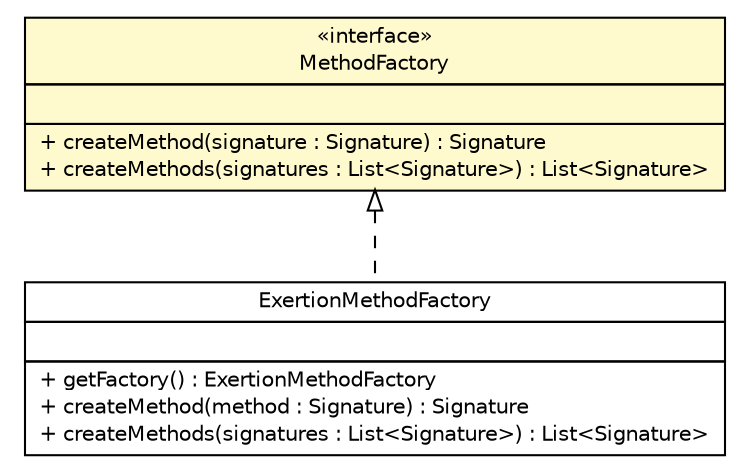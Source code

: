 #!/usr/local/bin/dot
#
# Class diagram 
# Generated by UMLGraph version R5_6 (http://www.umlgraph.org/)
#

digraph G {
	edge [fontname="Helvetica",fontsize=10,labelfontname="Helvetica",labelfontsize=10];
	node [fontname="Helvetica",fontsize=10,shape=plaintext];
	nodesep=0.25;
	ranksep=0.5;
	// sorcer.core.signature.MethodFactory
	c204751 [label=<<table title="sorcer.core.signature.MethodFactory" border="0" cellborder="1" cellspacing="0" cellpadding="2" port="p" bgcolor="lemonChiffon" href="./MethodFactory.html">
		<tr><td><table border="0" cellspacing="0" cellpadding="1">
<tr><td align="center" balign="center"> &#171;interface&#187; </td></tr>
<tr><td align="center" balign="center"> MethodFactory </td></tr>
		</table></td></tr>
		<tr><td><table border="0" cellspacing="0" cellpadding="1">
<tr><td align="left" balign="left">  </td></tr>
		</table></td></tr>
		<tr><td><table border="0" cellspacing="0" cellpadding="1">
<tr><td align="left" balign="left"> + createMethod(signature : Signature) : Signature </td></tr>
<tr><td align="left" balign="left"> + createMethods(signatures : List&lt;Signature&gt;) : List&lt;Signature&gt; </td></tr>
		</table></td></tr>
		</table>>, URL="./MethodFactory.html", fontname="Helvetica", fontcolor="black", fontsize=10.0];
	// sorcer.core.exertion.ExertionMethodFactory
	c204954 [label=<<table title="sorcer.core.exertion.ExertionMethodFactory" border="0" cellborder="1" cellspacing="0" cellpadding="2" port="p" href="../exertion/ExertionMethodFactory.html">
		<tr><td><table border="0" cellspacing="0" cellpadding="1">
<tr><td align="center" balign="center"> ExertionMethodFactory </td></tr>
		</table></td></tr>
		<tr><td><table border="0" cellspacing="0" cellpadding="1">
<tr><td align="left" balign="left">  </td></tr>
		</table></td></tr>
		<tr><td><table border="0" cellspacing="0" cellpadding="1">
<tr><td align="left" balign="left"> + getFactory() : ExertionMethodFactory </td></tr>
<tr><td align="left" balign="left"> + createMethod(method : Signature) : Signature </td></tr>
<tr><td align="left" balign="left"> + createMethods(signatures : List&lt;Signature&gt;) : List&lt;Signature&gt; </td></tr>
		</table></td></tr>
		</table>>, URL="../exertion/ExertionMethodFactory.html", fontname="Helvetica", fontcolor="black", fontsize=10.0];
	//sorcer.core.exertion.ExertionMethodFactory implements sorcer.core.signature.MethodFactory
	c204751:p -> c204954:p [dir=back,arrowtail=empty,style=dashed];
}

